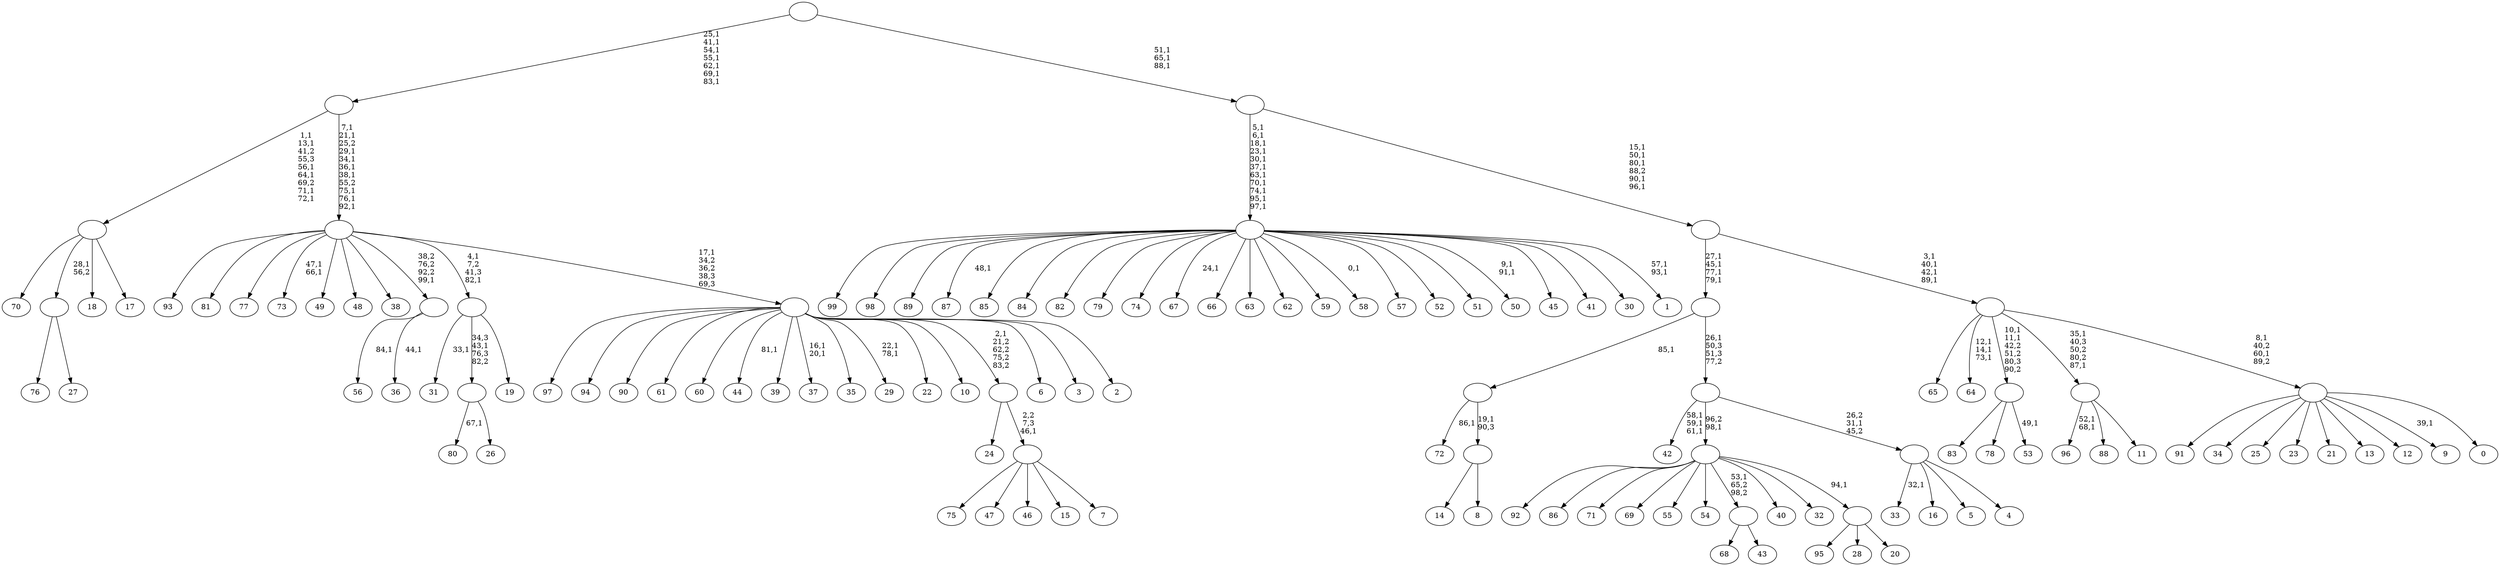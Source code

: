 digraph T {
	200 [label="99"]
	199 [label="98"]
	198 [label="97"]
	197 [label="96"]
	194 [label="95"]
	193 [label="94"]
	192 [label="93"]
	191 [label="92"]
	190 [label="91"]
	189 [label="90"]
	188 [label="89"]
	187 [label="88"]
	186 [label="87"]
	184 [label="86"]
	183 [label="85"]
	182 [label="84"]
	181 [label="83"]
	180 [label="82"]
	179 [label="81"]
	178 [label="80"]
	176 [label="79"]
	175 [label="78"]
	174 [label="77"]
	173 [label="76"]
	172 [label="75"]
	171 [label="74"]
	170 [label="73"]
	167 [label="72"]
	165 [label="71"]
	164 [label="70"]
	163 [label="69"]
	162 [label="68"]
	161 [label="67"]
	159 [label="66"]
	158 [label="65"]
	157 [label="64"]
	153 [label="63"]
	152 [label="62"]
	151 [label="61"]
	150 [label="60"]
	149 [label="59"]
	148 [label="58"]
	146 [label="57"]
	145 [label="56"]
	143 [label="55"]
	142 [label="54"]
	141 [label="53"]
	139 [label=""]
	137 [label="52"]
	136 [label="51"]
	135 [label="50"]
	132 [label="49"]
	131 [label="48"]
	130 [label="47"]
	129 [label="46"]
	128 [label="45"]
	127 [label="44"]
	125 [label="43"]
	124 [label=""]
	123 [label="42"]
	119 [label="41"]
	118 [label="40"]
	117 [label="39"]
	116 [label="38"]
	115 [label="37"]
	112 [label="36"]
	110 [label=""]
	109 [label="35"]
	108 [label="34"]
	107 [label="33"]
	105 [label="32"]
	104 [label="31"]
	102 [label="30"]
	101 [label="29"]
	98 [label="28"]
	97 [label="27"]
	96 [label=""]
	95 [label="26"]
	94 [label=""]
	93 [label="25"]
	92 [label="24"]
	91 [label="23"]
	90 [label="22"]
	89 [label="21"]
	88 [label="20"]
	87 [label=""]
	86 [label=""]
	85 [label="19"]
	84 [label=""]
	82 [label="18"]
	81 [label="17"]
	80 [label=""]
	74 [label="16"]
	73 [label="15"]
	72 [label="14"]
	71 [label="13"]
	70 [label="12"]
	69 [label="11"]
	68 [label=""]
	66 [label="10"]
	65 [label="9"]
	63 [label="8"]
	62 [label=""]
	61 [label=""]
	60 [label="7"]
	59 [label=""]
	58 [label=""]
	57 [label="6"]
	56 [label="5"]
	55 [label="4"]
	54 [label=""]
	53 [label=""]
	52 [label=""]
	48 [label="3"]
	47 [label="2"]
	46 [label=""]
	45 [label=""]
	36 [label=""]
	29 [label="1"]
	26 [label=""]
	15 [label="0"]
	14 [label=""]
	12 [label=""]
	8 [label=""]
	3 [label=""]
	0 [label=""]
	139 -> 141 [label="49,1"]
	139 -> 181 [label=""]
	139 -> 175 [label=""]
	124 -> 162 [label=""]
	124 -> 125 [label=""]
	110 -> 112 [label="44,1"]
	110 -> 145 [label="84,1"]
	96 -> 173 [label=""]
	96 -> 97 [label=""]
	94 -> 178 [label="67,1"]
	94 -> 95 [label=""]
	87 -> 194 [label=""]
	87 -> 98 [label=""]
	87 -> 88 [label=""]
	86 -> 191 [label=""]
	86 -> 184 [label=""]
	86 -> 165 [label=""]
	86 -> 163 [label=""]
	86 -> 143 [label=""]
	86 -> 142 [label=""]
	86 -> 124 [label="53,1\n65,2\n98,2"]
	86 -> 118 [label=""]
	86 -> 105 [label=""]
	86 -> 87 [label="94,1"]
	84 -> 104 [label="33,1"]
	84 -> 94 [label="34,3\n43,1\n76,3\n82,2"]
	84 -> 85 [label=""]
	80 -> 164 [label=""]
	80 -> 96 [label="28,1\n56,2"]
	80 -> 82 [label=""]
	80 -> 81 [label=""]
	68 -> 197 [label="52,1\n68,1"]
	68 -> 187 [label=""]
	68 -> 69 [label=""]
	62 -> 72 [label=""]
	62 -> 63 [label=""]
	61 -> 167 [label="86,1"]
	61 -> 62 [label="19,1\n90,3"]
	59 -> 172 [label=""]
	59 -> 130 [label=""]
	59 -> 129 [label=""]
	59 -> 73 [label=""]
	59 -> 60 [label=""]
	58 -> 92 [label=""]
	58 -> 59 [label="2,2\n7,3\n46,1"]
	54 -> 107 [label="32,1"]
	54 -> 74 [label=""]
	54 -> 56 [label=""]
	54 -> 55 [label=""]
	53 -> 123 [label="58,1\n59,1\n61,1"]
	53 -> 86 [label="96,2\n98,1"]
	53 -> 54 [label="26,2\n31,1\n45,2"]
	52 -> 61 [label="85,1"]
	52 -> 53 [label="26,1\n50,3\n51,3\n77,2"]
	46 -> 101 [label="22,1\n78,1"]
	46 -> 115 [label="16,1\n20,1"]
	46 -> 127 [label="81,1"]
	46 -> 198 [label=""]
	46 -> 193 [label=""]
	46 -> 189 [label=""]
	46 -> 151 [label=""]
	46 -> 150 [label=""]
	46 -> 117 [label=""]
	46 -> 109 [label=""]
	46 -> 90 [label=""]
	46 -> 66 [label=""]
	46 -> 58 [label="2,1\n21,2\n62,2\n75,2\n83,2"]
	46 -> 57 [label=""]
	46 -> 48 [label=""]
	46 -> 47 [label=""]
	45 -> 84 [label="4,1\n7,2\n41,3\n82,1"]
	45 -> 170 [label="47,1\n66,1"]
	45 -> 192 [label=""]
	45 -> 179 [label=""]
	45 -> 174 [label=""]
	45 -> 132 [label=""]
	45 -> 131 [label=""]
	45 -> 116 [label=""]
	45 -> 110 [label="38,2\n76,2\n92,2\n99,1"]
	45 -> 46 [label="17,1\n34,2\n36,2\n38,3\n69,3"]
	36 -> 45 [label="7,1\n21,1\n25,2\n29,1\n34,1\n36,1\n38,1\n55,2\n75,1\n76,1\n92,1"]
	36 -> 80 [label="1,1\n13,1\n41,2\n55,3\n56,1\n64,1\n69,2\n71,1\n72,1"]
	26 -> 29 [label="57,1\n93,1"]
	26 -> 135 [label="9,1\n91,1"]
	26 -> 148 [label="0,1"]
	26 -> 161 [label="24,1"]
	26 -> 186 [label="48,1"]
	26 -> 200 [label=""]
	26 -> 199 [label=""]
	26 -> 188 [label=""]
	26 -> 183 [label=""]
	26 -> 182 [label=""]
	26 -> 180 [label=""]
	26 -> 176 [label=""]
	26 -> 171 [label=""]
	26 -> 159 [label=""]
	26 -> 153 [label=""]
	26 -> 152 [label=""]
	26 -> 149 [label=""]
	26 -> 146 [label=""]
	26 -> 137 [label=""]
	26 -> 136 [label=""]
	26 -> 128 [label=""]
	26 -> 119 [label=""]
	26 -> 102 [label=""]
	14 -> 65 [label="39,1"]
	14 -> 190 [label=""]
	14 -> 108 [label=""]
	14 -> 93 [label=""]
	14 -> 91 [label=""]
	14 -> 89 [label=""]
	14 -> 71 [label=""]
	14 -> 70 [label=""]
	14 -> 15 [label=""]
	12 -> 14 [label="8,1\n40,2\n60,1\n89,2"]
	12 -> 68 [label="35,1\n40,3\n50,2\n80,2\n87,1"]
	12 -> 139 [label="10,1\n11,1\n42,2\n51,2\n80,3\n90,2"]
	12 -> 157 [label="12,1\n14,1\n73,1"]
	12 -> 158 [label=""]
	8 -> 12 [label="3,1\n40,1\n42,1\n89,1"]
	8 -> 52 [label="27,1\n45,1\n77,1\n79,1"]
	3 -> 8 [label="15,1\n50,1\n80,1\n88,2\n90,1\n96,1"]
	3 -> 26 [label="5,1\n6,1\n18,1\n23,1\n30,1\n37,1\n63,1\n70,1\n74,1\n95,1\n97,1"]
	0 -> 3 [label="51,1\n65,1\n88,1"]
	0 -> 36 [label="25,1\n41,1\n54,1\n55,1\n62,1\n69,1\n83,1"]
}
